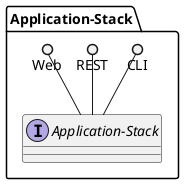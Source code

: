 @startuml

package "Application-Stack" {
    interface "Application-Stack" {

    }
    CLI ()-- "Application-Stack"
    REST ()-- "Application-Stack"
    Web ()-- "Application-Stack"

}


@enduml
